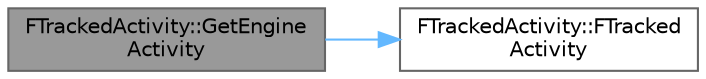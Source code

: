 digraph "FTrackedActivity::GetEngineActivity"
{
 // INTERACTIVE_SVG=YES
 // LATEX_PDF_SIZE
  bgcolor="transparent";
  edge [fontname=Helvetica,fontsize=10,labelfontname=Helvetica,labelfontsize=10];
  node [fontname=Helvetica,fontsize=10,shape=box,height=0.2,width=0.4];
  rankdir="LR";
  Node1 [id="Node000001",label="FTrackedActivity::GetEngine\lActivity",height=0.2,width=0.4,color="gray40", fillcolor="grey60", style="filled", fontcolor="black",tooltip="Process Engine Activity."];
  Node1 -> Node2 [id="edge1_Node000001_Node000002",color="steelblue1",style="solid",tooltip=" "];
  Node2 [id="Node000002",label="FTrackedActivity::FTracked\lActivity",height=0.2,width=0.4,color="grey40", fillcolor="white", style="filled",URL="$db/db4/classFTrackedActivity.html#adf77bdc62054ef4549c3073913ef6004",tooltip="Ctor."];
}
